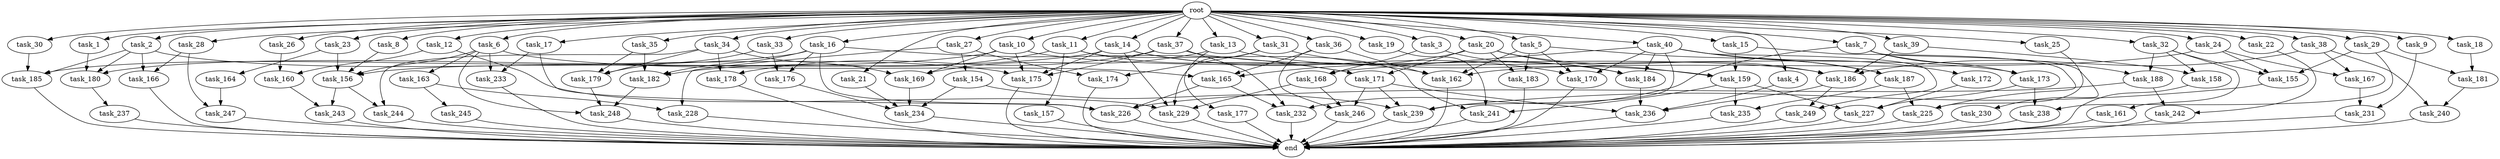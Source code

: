 digraph G {
  root [size="0.000000"];
  task_1 [size="1.024000"];
  task_2 [size="1.024000"];
  task_3 [size="1.024000"];
  task_4 [size="1.024000"];
  task_5 [size="1.024000"];
  task_6 [size="1.024000"];
  task_7 [size="1.024000"];
  task_8 [size="1.024000"];
  task_9 [size="1.024000"];
  task_10 [size="1.024000"];
  task_11 [size="1.024000"];
  task_12 [size="1.024000"];
  task_13 [size="1.024000"];
  task_14 [size="1.024000"];
  task_15 [size="1.024000"];
  task_16 [size="1.024000"];
  task_17 [size="1.024000"];
  task_18 [size="1.024000"];
  task_19 [size="1.024000"];
  task_20 [size="1.024000"];
  task_21 [size="1.024000"];
  task_22 [size="1.024000"];
  task_23 [size="1.024000"];
  task_24 [size="1.024000"];
  task_25 [size="1.024000"];
  task_26 [size="1.024000"];
  task_27 [size="1.024000"];
  task_28 [size="1.024000"];
  task_29 [size="1.024000"];
  task_30 [size="1.024000"];
  task_31 [size="1.024000"];
  task_32 [size="1.024000"];
  task_33 [size="1.024000"];
  task_34 [size="1.024000"];
  task_35 [size="1.024000"];
  task_36 [size="1.024000"];
  task_37 [size="1.024000"];
  task_38 [size="1.024000"];
  task_39 [size="1.024000"];
  task_40 [size="1.024000"];
  task_154 [size="420906795.008000"];
  task_155 [size="1700807049.216000"];
  task_156 [size="1460288880.640000"];
  task_157 [size="549755813.888000"];
  task_158 [size="1005022347.264000"];
  task_159 [size="1108101562.368000"];
  task_160 [size="455266533.376000"];
  task_161 [size="695784701.952000"];
  task_162 [size="1529008357.376000"];
  task_163 [size="420906795.008000"];
  task_164 [size="309237645.312000"];
  task_165 [size="1151051235.328000"];
  task_166 [size="292057776.128000"];
  task_167 [size="858993459.200000"];
  task_168 [size="635655159.808000"];
  task_169 [size="773094113.280000"];
  task_170 [size="944892805.120000"];
  task_171 [size="1133871366.144000"];
  task_172 [size="420906795.008000"];
  task_173 [size="936302870.528000"];
  task_174 [size="1279900254.208000"];
  task_175 [size="1022202216.448000"];
  task_176 [size="858993459.200000"];
  task_177 [size="214748364.800000"];
  task_178 [size="214748364.800000"];
  task_179 [size="996432412.672000"];
  task_180 [size="773094113.280000"];
  task_181 [size="910533066.752000"];
  task_182 [size="1649267441.664000"];
  task_183 [size="249108103.168000"];
  task_184 [size="850403524.608000"];
  task_185 [size="1623497637.888000"];
  task_186 [size="1314259992.576000"];
  task_187 [size="635655159.808000"];
  task_188 [size="1554778161.152000"];
  task_225 [size="1623497637.888000"];
  task_226 [size="1657857376.256000"];
  task_227 [size="1314259992.576000"];
  task_228 [size="730144440.320000"];
  task_229 [size="2010044694.528000"];
  task_230 [size="858993459.200000"];
  task_231 [size="386547056.640000"];
  task_232 [size="1486058684.416000"];
  task_233 [size="558345748.480000"];
  task_234 [size="807453851.648000"];
  task_235 [size="1168231104.512000"];
  task_236 [size="944892805.120000"];
  task_237 [size="34359738.368000"];
  task_238 [size="1005022347.264000"];
  task_239 [size="747324309.504000"];
  task_240 [size="584115552.256000"];
  task_241 [size="1279900254.208000"];
  task_242 [size="455266533.376000"];
  task_243 [size="558345748.480000"];
  task_244 [size="274877906.944000"];
  task_245 [size="309237645.312000"];
  task_246 [size="1194000908.288000"];
  task_247 [size="111669149.696000"];
  task_248 [size="1425929142.272000"];
  task_249 [size="558345748.480000"];
  end [size="0.000000"];

  root -> task_1 [size="1.000000"];
  root -> task_2 [size="1.000000"];
  root -> task_3 [size="1.000000"];
  root -> task_4 [size="1.000000"];
  root -> task_5 [size="1.000000"];
  root -> task_6 [size="1.000000"];
  root -> task_7 [size="1.000000"];
  root -> task_8 [size="1.000000"];
  root -> task_9 [size="1.000000"];
  root -> task_10 [size="1.000000"];
  root -> task_11 [size="1.000000"];
  root -> task_12 [size="1.000000"];
  root -> task_13 [size="1.000000"];
  root -> task_14 [size="1.000000"];
  root -> task_15 [size="1.000000"];
  root -> task_16 [size="1.000000"];
  root -> task_17 [size="1.000000"];
  root -> task_18 [size="1.000000"];
  root -> task_19 [size="1.000000"];
  root -> task_20 [size="1.000000"];
  root -> task_21 [size="1.000000"];
  root -> task_22 [size="1.000000"];
  root -> task_23 [size="1.000000"];
  root -> task_24 [size="1.000000"];
  root -> task_25 [size="1.000000"];
  root -> task_26 [size="1.000000"];
  root -> task_27 [size="1.000000"];
  root -> task_28 [size="1.000000"];
  root -> task_29 [size="1.000000"];
  root -> task_30 [size="1.000000"];
  root -> task_31 [size="1.000000"];
  root -> task_32 [size="1.000000"];
  root -> task_33 [size="1.000000"];
  root -> task_34 [size="1.000000"];
  root -> task_35 [size="1.000000"];
  root -> task_36 [size="1.000000"];
  root -> task_37 [size="1.000000"];
  root -> task_38 [size="1.000000"];
  root -> task_39 [size="1.000000"];
  root -> task_40 [size="1.000000"];
  task_1 -> task_180 [size="134217728.000000"];
  task_2 -> task_166 [size="209715200.000000"];
  task_2 -> task_175 [size="209715200.000000"];
  task_2 -> task_180 [size="209715200.000000"];
  task_2 -> task_185 [size="209715200.000000"];
  task_3 -> task_168 [size="209715200.000000"];
  task_3 -> task_184 [size="209715200.000000"];
  task_4 -> task_236 [size="411041792.000000"];
  task_5 -> task_162 [size="209715200.000000"];
  task_5 -> task_170 [size="209715200.000000"];
  task_5 -> task_183 [size="209715200.000000"];
  task_5 -> task_187 [size="209715200.000000"];
  task_6 -> task_156 [size="411041792.000000"];
  task_6 -> task_163 [size="411041792.000000"];
  task_6 -> task_165 [size="411041792.000000"];
  task_6 -> task_233 [size="411041792.000000"];
  task_6 -> task_248 [size="411041792.000000"];
  task_7 -> task_173 [size="838860800.000000"];
  task_7 -> task_188 [size="838860800.000000"];
  task_7 -> task_230 [size="838860800.000000"];
  task_7 -> task_232 [size="838860800.000000"];
  task_8 -> task_156 [size="411041792.000000"];
  task_9 -> task_231 [size="75497472.000000"];
  task_10 -> task_169 [size="411041792.000000"];
  task_10 -> task_175 [size="411041792.000000"];
  task_10 -> task_180 [size="411041792.000000"];
  task_10 -> task_186 [size="411041792.000000"];
  task_11 -> task_157 [size="536870912.000000"];
  task_11 -> task_171 [size="536870912.000000"];
  task_11 -> task_182 [size="536870912.000000"];
  task_11 -> task_241 [size="536870912.000000"];
  task_12 -> task_160 [size="411041792.000000"];
  task_12 -> task_229 [size="411041792.000000"];
  task_13 -> task_169 [size="209715200.000000"];
  task_13 -> task_177 [size="209715200.000000"];
  task_13 -> task_184 [size="209715200.000000"];
  task_14 -> task_156 [size="301989888.000000"];
  task_14 -> task_162 [size="301989888.000000"];
  task_14 -> task_170 [size="301989888.000000"];
  task_14 -> task_175 [size="301989888.000000"];
  task_14 -> task_229 [size="301989888.000000"];
  task_15 -> task_159 [size="209715200.000000"];
  task_15 -> task_225 [size="209715200.000000"];
  task_16 -> task_171 [size="536870912.000000"];
  task_16 -> task_176 [size="536870912.000000"];
  task_16 -> task_182 [size="536870912.000000"];
  task_16 -> task_185 [size="536870912.000000"];
  task_16 -> task_226 [size="536870912.000000"];
  task_17 -> task_226 [size="134217728.000000"];
  task_17 -> task_233 [size="134217728.000000"];
  task_18 -> task_181 [size="209715200.000000"];
  task_19 -> task_241 [size="411041792.000000"];
  task_20 -> task_159 [size="33554432.000000"];
  task_20 -> task_165 [size="33554432.000000"];
  task_20 -> task_171 [size="33554432.000000"];
  task_20 -> task_183 [size="33554432.000000"];
  task_20 -> task_186 [size="33554432.000000"];
  task_21 -> task_234 [size="134217728.000000"];
  task_22 -> task_242 [size="33554432.000000"];
  task_23 -> task_156 [size="301989888.000000"];
  task_23 -> task_164 [size="301989888.000000"];
  task_24 -> task_155 [size="301989888.000000"];
  task_24 -> task_162 [size="301989888.000000"];
  task_24 -> task_167 [size="301989888.000000"];
  task_25 -> task_225 [size="536870912.000000"];
  task_26 -> task_160 [size="33554432.000000"];
  task_27 -> task_154 [size="411041792.000000"];
  task_27 -> task_174 [size="411041792.000000"];
  task_27 -> task_228 [size="411041792.000000"];
  task_28 -> task_166 [size="75497472.000000"];
  task_28 -> task_247 [size="75497472.000000"];
  task_29 -> task_155 [size="679477248.000000"];
  task_29 -> task_181 [size="679477248.000000"];
  task_29 -> task_238 [size="679477248.000000"];
  task_30 -> task_185 [size="838860800.000000"];
  task_31 -> task_159 [size="838860800.000000"];
  task_31 -> task_174 [size="838860800.000000"];
  task_31 -> task_229 [size="838860800.000000"];
  task_32 -> task_155 [size="679477248.000000"];
  task_32 -> task_158 [size="679477248.000000"];
  task_32 -> task_161 [size="679477248.000000"];
  task_32 -> task_188 [size="679477248.000000"];
  task_33 -> task_176 [size="301989888.000000"];
  task_33 -> task_179 [size="301989888.000000"];
  task_34 -> task_169 [size="134217728.000000"];
  task_34 -> task_178 [size="134217728.000000"];
  task_34 -> task_179 [size="134217728.000000"];
  task_34 -> task_244 [size="134217728.000000"];
  task_35 -> task_179 [size="536870912.000000"];
  task_35 -> task_182 [size="536870912.000000"];
  task_36 -> task_162 [size="679477248.000000"];
  task_36 -> task_165 [size="679477248.000000"];
  task_36 -> task_246 [size="679477248.000000"];
  task_37 -> task_173 [size="75497472.000000"];
  task_37 -> task_175 [size="75497472.000000"];
  task_37 -> task_178 [size="75497472.000000"];
  task_37 -> task_232 [size="75497472.000000"];
  task_38 -> task_167 [size="536870912.000000"];
  task_38 -> task_186 [size="536870912.000000"];
  task_38 -> task_240 [size="536870912.000000"];
  task_39 -> task_158 [size="301989888.000000"];
  task_39 -> task_186 [size="301989888.000000"];
  task_40 -> task_168 [size="411041792.000000"];
  task_40 -> task_170 [size="411041792.000000"];
  task_40 -> task_172 [size="411041792.000000"];
  task_40 -> task_184 [size="411041792.000000"];
  task_40 -> task_187 [size="411041792.000000"];
  task_40 -> task_239 [size="411041792.000000"];
  task_40 -> task_249 [size="411041792.000000"];
  task_154 -> task_234 [size="33554432.000000"];
  task_154 -> task_239 [size="33554432.000000"];
  task_155 -> task_239 [size="209715200.000000"];
  task_156 -> task_243 [size="134217728.000000"];
  task_156 -> task_244 [size="134217728.000000"];
  task_157 -> end [size="1.000000"];
  task_158 -> end [size="1.000000"];
  task_159 -> task_227 [size="301989888.000000"];
  task_159 -> task_235 [size="301989888.000000"];
  task_159 -> task_241 [size="301989888.000000"];
  task_160 -> task_243 [size="411041792.000000"];
  task_161 -> end [size="1.000000"];
  task_162 -> end [size="1.000000"];
  task_163 -> task_228 [size="301989888.000000"];
  task_163 -> task_245 [size="301989888.000000"];
  task_164 -> task_247 [size="33554432.000000"];
  task_165 -> task_226 [size="536870912.000000"];
  task_165 -> task_232 [size="536870912.000000"];
  task_166 -> end [size="1.000000"];
  task_167 -> task_231 [size="301989888.000000"];
  task_168 -> task_229 [size="411041792.000000"];
  task_168 -> task_246 [size="411041792.000000"];
  task_169 -> task_234 [size="411041792.000000"];
  task_170 -> end [size="1.000000"];
  task_171 -> task_236 [size="75497472.000000"];
  task_171 -> task_239 [size="75497472.000000"];
  task_171 -> task_246 [size="75497472.000000"];
  task_172 -> task_227 [size="679477248.000000"];
  task_173 -> task_227 [size="301989888.000000"];
  task_173 -> task_238 [size="301989888.000000"];
  task_174 -> end [size="1.000000"];
  task_175 -> end [size="1.000000"];
  task_176 -> task_234 [size="209715200.000000"];
  task_177 -> end [size="1.000000"];
  task_178 -> end [size="1.000000"];
  task_179 -> task_248 [size="679477248.000000"];
  task_180 -> task_237 [size="33554432.000000"];
  task_181 -> task_240 [size="33554432.000000"];
  task_182 -> task_248 [size="301989888.000000"];
  task_183 -> end [size="1.000000"];
  task_184 -> task_236 [size="301989888.000000"];
  task_185 -> end [size="1.000000"];
  task_186 -> task_236 [size="134217728.000000"];
  task_186 -> task_249 [size="134217728.000000"];
  task_187 -> task_225 [size="838860800.000000"];
  task_187 -> task_235 [size="838860800.000000"];
  task_188 -> task_226 [size="411041792.000000"];
  task_188 -> task_242 [size="411041792.000000"];
  task_225 -> end [size="1.000000"];
  task_226 -> end [size="1.000000"];
  task_227 -> end [size="1.000000"];
  task_228 -> end [size="1.000000"];
  task_229 -> end [size="1.000000"];
  task_230 -> end [size="1.000000"];
  task_231 -> end [size="1.000000"];
  task_232 -> end [size="1.000000"];
  task_233 -> end [size="1.000000"];
  task_234 -> end [size="1.000000"];
  task_235 -> end [size="1.000000"];
  task_236 -> end [size="1.000000"];
  task_237 -> end [size="1.000000"];
  task_238 -> end [size="1.000000"];
  task_239 -> end [size="1.000000"];
  task_240 -> end [size="1.000000"];
  task_241 -> end [size="1.000000"];
  task_242 -> end [size="1.000000"];
  task_243 -> end [size="1.000000"];
  task_244 -> end [size="1.000000"];
  task_245 -> end [size="1.000000"];
  task_246 -> end [size="1.000000"];
  task_247 -> end [size="1.000000"];
  task_248 -> end [size="1.000000"];
  task_249 -> end [size="1.000000"];
}
